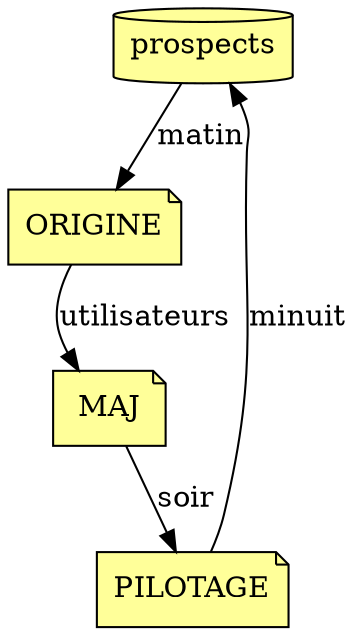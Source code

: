 digraph G {

node[colorscheme=paired12];

node[style=filled, fillcolor=11, color=black, shape=cylinder]
// BDD
node[fillcolor=11,shape=cylinder]
prospects;

// Fichiers
node[shape=note]
ORIGINE;
MAJ;
PILOTAGE;

// Liaisons
prospects -> ORIGINE [label=matin];
ORIGINE -> MAJ [label=utilisateurs];
MAJ -> PILOTAGE [label=soir];
PILOTAGE -> prospects [label=minuit];
}
